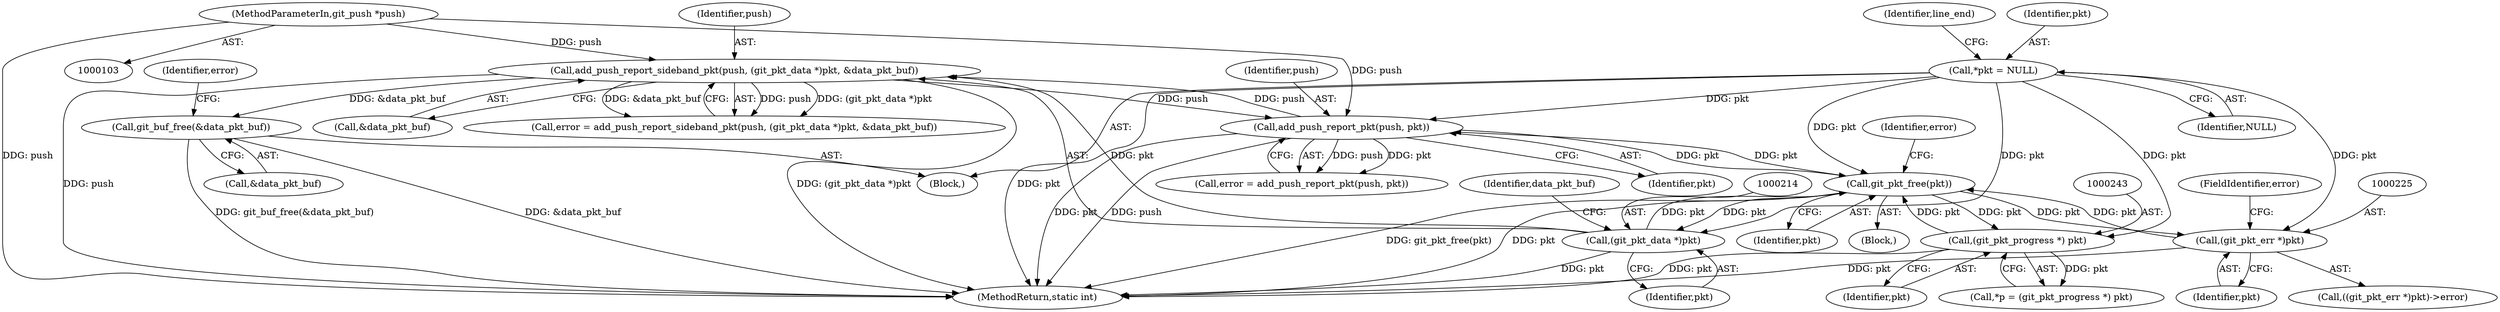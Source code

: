 digraph "0_libgit2_2fdef641fd0dd2828bd948234ae86de75221a11a_1@API" {
"1000296" [label="(Call,git_buf_free(&data_pkt_buf))"];
"1000211" [label="(Call,add_push_report_sideband_pkt(push, (git_pkt_data *)pkt, &data_pkt_buf))"];
"1000261" [label="(Call,add_push_report_pkt(push, pkt))"];
"1000105" [label="(MethodParameterIn,git_push *push)"];
"1000265" [label="(Call,git_pkt_free(pkt))"];
"1000224" [label="(Call,(git_pkt_err *)pkt)"];
"1000108" [label="(Call,*pkt = NULL)"];
"1000213" [label="(Call,(git_pkt_data *)pkt)"];
"1000242" [label="(Call,(git_pkt_progress *) pkt)"];
"1000242" [label="(Call,(git_pkt_progress *) pkt)"];
"1000224" [label="(Call,(git_pkt_err *)pkt)"];
"1000212" [label="(Identifier,push)"];
"1000297" [label="(Call,&data_pkt_buf)"];
"1000223" [label="(Call,((git_pkt_err *)pkt)->error)"];
"1000215" [label="(Identifier,pkt)"];
"1000301" [label="(MethodReturn,static int)"];
"1000213" [label="(Call,(git_pkt_data *)pkt)"];
"1000109" [label="(Identifier,pkt)"];
"1000110" [label="(Identifier,NULL)"];
"1000113" [label="(Identifier,line_end)"];
"1000216" [label="(Call,&data_pkt_buf)"];
"1000108" [label="(Call,*pkt = NULL)"];
"1000211" [label="(Call,add_push_report_sideband_pkt(push, (git_pkt_data *)pkt, &data_pkt_buf))"];
"1000129" [label="(Block,)"];
"1000300" [label="(Identifier,error)"];
"1000217" [label="(Identifier,data_pkt_buf)"];
"1000240" [label="(Call,*p = (git_pkt_progress *) pkt)"];
"1000266" [label="(Identifier,pkt)"];
"1000265" [label="(Call,git_pkt_free(pkt))"];
"1000106" [label="(Block,)"];
"1000269" [label="(Identifier,error)"];
"1000244" [label="(Identifier,pkt)"];
"1000263" [label="(Identifier,pkt)"];
"1000226" [label="(Identifier,pkt)"];
"1000261" [label="(Call,add_push_report_pkt(push, pkt))"];
"1000209" [label="(Call,error = add_push_report_sideband_pkt(push, (git_pkt_data *)pkt, &data_pkt_buf))"];
"1000105" [label="(MethodParameterIn,git_push *push)"];
"1000259" [label="(Call,error = add_push_report_pkt(push, pkt))"];
"1000262" [label="(Identifier,push)"];
"1000227" [label="(FieldIdentifier,error)"];
"1000296" [label="(Call,git_buf_free(&data_pkt_buf))"];
"1000296" -> "1000106"  [label="AST: "];
"1000296" -> "1000297"  [label="CFG: "];
"1000297" -> "1000296"  [label="AST: "];
"1000300" -> "1000296"  [label="CFG: "];
"1000296" -> "1000301"  [label="DDG: git_buf_free(&data_pkt_buf)"];
"1000296" -> "1000301"  [label="DDG: &data_pkt_buf"];
"1000211" -> "1000296"  [label="DDG: &data_pkt_buf"];
"1000211" -> "1000209"  [label="AST: "];
"1000211" -> "1000216"  [label="CFG: "];
"1000212" -> "1000211"  [label="AST: "];
"1000213" -> "1000211"  [label="AST: "];
"1000216" -> "1000211"  [label="AST: "];
"1000209" -> "1000211"  [label="CFG: "];
"1000211" -> "1000301"  [label="DDG: push"];
"1000211" -> "1000301"  [label="DDG: (git_pkt_data *)pkt"];
"1000211" -> "1000209"  [label="DDG: push"];
"1000211" -> "1000209"  [label="DDG: (git_pkt_data *)pkt"];
"1000211" -> "1000209"  [label="DDG: &data_pkt_buf"];
"1000261" -> "1000211"  [label="DDG: push"];
"1000105" -> "1000211"  [label="DDG: push"];
"1000213" -> "1000211"  [label="DDG: pkt"];
"1000211" -> "1000261"  [label="DDG: push"];
"1000261" -> "1000259"  [label="AST: "];
"1000261" -> "1000263"  [label="CFG: "];
"1000262" -> "1000261"  [label="AST: "];
"1000263" -> "1000261"  [label="AST: "];
"1000259" -> "1000261"  [label="CFG: "];
"1000261" -> "1000301"  [label="DDG: pkt"];
"1000261" -> "1000301"  [label="DDG: push"];
"1000261" -> "1000259"  [label="DDG: push"];
"1000261" -> "1000259"  [label="DDG: pkt"];
"1000105" -> "1000261"  [label="DDG: push"];
"1000265" -> "1000261"  [label="DDG: pkt"];
"1000108" -> "1000261"  [label="DDG: pkt"];
"1000261" -> "1000265"  [label="DDG: pkt"];
"1000105" -> "1000103"  [label="AST: "];
"1000105" -> "1000301"  [label="DDG: push"];
"1000265" -> "1000129"  [label="AST: "];
"1000265" -> "1000266"  [label="CFG: "];
"1000266" -> "1000265"  [label="AST: "];
"1000269" -> "1000265"  [label="CFG: "];
"1000265" -> "1000301"  [label="DDG: git_pkt_free(pkt)"];
"1000265" -> "1000301"  [label="DDG: pkt"];
"1000265" -> "1000213"  [label="DDG: pkt"];
"1000265" -> "1000224"  [label="DDG: pkt"];
"1000265" -> "1000242"  [label="DDG: pkt"];
"1000224" -> "1000265"  [label="DDG: pkt"];
"1000108" -> "1000265"  [label="DDG: pkt"];
"1000213" -> "1000265"  [label="DDG: pkt"];
"1000242" -> "1000265"  [label="DDG: pkt"];
"1000224" -> "1000223"  [label="AST: "];
"1000224" -> "1000226"  [label="CFG: "];
"1000225" -> "1000224"  [label="AST: "];
"1000226" -> "1000224"  [label="AST: "];
"1000227" -> "1000224"  [label="CFG: "];
"1000224" -> "1000301"  [label="DDG: pkt"];
"1000108" -> "1000224"  [label="DDG: pkt"];
"1000108" -> "1000106"  [label="AST: "];
"1000108" -> "1000110"  [label="CFG: "];
"1000109" -> "1000108"  [label="AST: "];
"1000110" -> "1000108"  [label="AST: "];
"1000113" -> "1000108"  [label="CFG: "];
"1000108" -> "1000301"  [label="DDG: pkt"];
"1000108" -> "1000213"  [label="DDG: pkt"];
"1000108" -> "1000242"  [label="DDG: pkt"];
"1000213" -> "1000215"  [label="CFG: "];
"1000214" -> "1000213"  [label="AST: "];
"1000215" -> "1000213"  [label="AST: "];
"1000217" -> "1000213"  [label="CFG: "];
"1000213" -> "1000301"  [label="DDG: pkt"];
"1000242" -> "1000240"  [label="AST: "];
"1000242" -> "1000244"  [label="CFG: "];
"1000243" -> "1000242"  [label="AST: "];
"1000244" -> "1000242"  [label="AST: "];
"1000240" -> "1000242"  [label="CFG: "];
"1000242" -> "1000301"  [label="DDG: pkt"];
"1000242" -> "1000240"  [label="DDG: pkt"];
}
